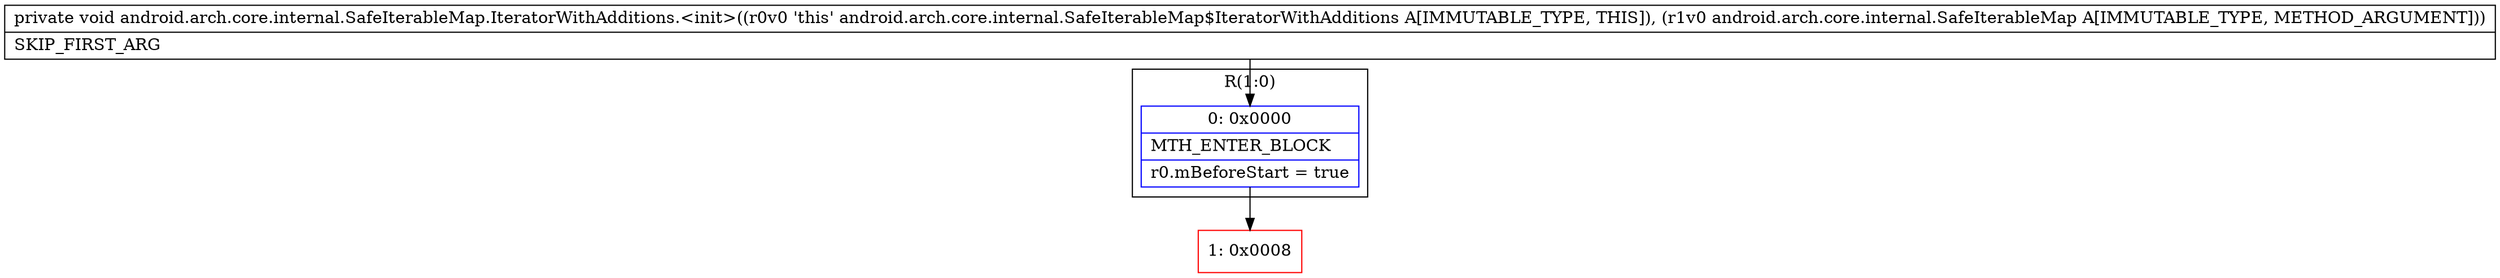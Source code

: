 digraph "CFG forandroid.arch.core.internal.SafeIterableMap.IteratorWithAdditions.\<init\>(Landroid\/arch\/core\/internal\/SafeIterableMap;)V" {
subgraph cluster_Region_577293914 {
label = "R(1:0)";
node [shape=record,color=blue];
Node_0 [shape=record,label="{0\:\ 0x0000|MTH_ENTER_BLOCK\l|r0.mBeforeStart = true\l}"];
}
Node_1 [shape=record,color=red,label="{1\:\ 0x0008}"];
MethodNode[shape=record,label="{private void android.arch.core.internal.SafeIterableMap.IteratorWithAdditions.\<init\>((r0v0 'this' android.arch.core.internal.SafeIterableMap$IteratorWithAdditions A[IMMUTABLE_TYPE, THIS]), (r1v0 android.arch.core.internal.SafeIterableMap A[IMMUTABLE_TYPE, METHOD_ARGUMENT]))  | SKIP_FIRST_ARG\l}"];
MethodNode -> Node_0;
Node_0 -> Node_1;
}

